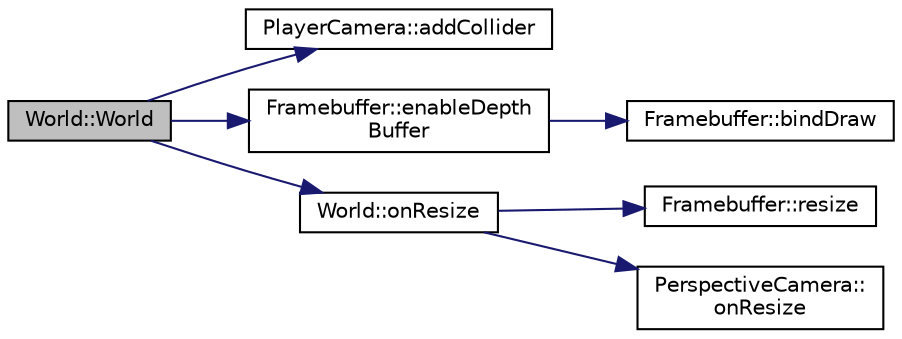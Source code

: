 digraph "World::World"
{
  edge [fontname="Helvetica",fontsize="10",labelfontname="Helvetica",labelfontsize="10"];
  node [fontname="Helvetica",fontsize="10",shape=record];
  rankdir="LR";
  Node1 [label="World::World",height=0.2,width=0.4,color="black", fillcolor="grey75", style="filled", fontcolor="black"];
  Node1 -> Node2 [color="midnightblue",fontsize="10",style="solid",fontname="Helvetica"];
  Node2 [label="PlayerCamera::addCollider",height=0.2,width=0.4,color="black", fillcolor="white", style="filled",URL="$class_player_camera.html#a525a7ad82ddb2fc7a5811064f70c128f"];
  Node1 -> Node3 [color="midnightblue",fontsize="10",style="solid",fontname="Helvetica"];
  Node3 [label="Framebuffer::enableDepth\lBuffer",height=0.2,width=0.4,color="black", fillcolor="white", style="filled",URL="$class_framebuffer.html#a1cc8b67cd13927bfb88b52fe5886d580"];
  Node3 -> Node4 [color="midnightblue",fontsize="10",style="solid",fontname="Helvetica"];
  Node4 [label="Framebuffer::bindDraw",height=0.2,width=0.4,color="black", fillcolor="white", style="filled",URL="$class_framebuffer.html#a4106324f9cffad333255ce5dab0d4c73"];
  Node1 -> Node5 [color="midnightblue",fontsize="10",style="solid",fontname="Helvetica"];
  Node5 [label="World::onResize",height=0.2,width=0.4,color="black", fillcolor="white", style="filled",URL="$class_world.html#a792c151ca90c5324db0c3322201ad4c1"];
  Node5 -> Node6 [color="midnightblue",fontsize="10",style="solid",fontname="Helvetica"];
  Node6 [label="Framebuffer::resize",height=0.2,width=0.4,color="black", fillcolor="white", style="filled",URL="$class_framebuffer.html#a9479ea40d39418a623f64d91b151163f"];
  Node5 -> Node7 [color="midnightblue",fontsize="10",style="solid",fontname="Helvetica"];
  Node7 [label="PerspectiveCamera::\lonResize",height=0.2,width=0.4,color="black", fillcolor="white", style="filled",URL="$class_perspective_camera.html#a5793e6291d90811a6743cac10ae6b0f1"];
}
